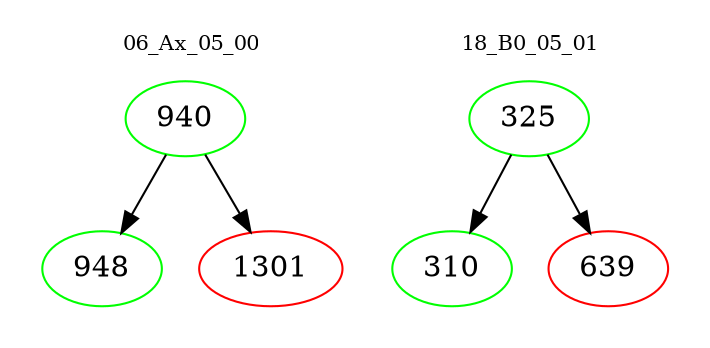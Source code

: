 digraph{
subgraph cluster_0 {
color = white
label = "06_Ax_05_00";
fontsize=10;
T0_940 [label="940", color="green"]
T0_940 -> T0_948 [color="black"]
T0_948 [label="948", color="green"]
T0_940 -> T0_1301 [color="black"]
T0_1301 [label="1301", color="red"]
}
subgraph cluster_1 {
color = white
label = "18_B0_05_01";
fontsize=10;
T1_325 [label="325", color="green"]
T1_325 -> T1_310 [color="black"]
T1_310 [label="310", color="green"]
T1_325 -> T1_639 [color="black"]
T1_639 [label="639", color="red"]
}
}
